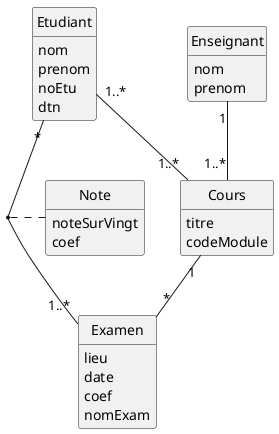 
@startuml TD1.2.1 V2
'--------------------------------
' Parametres pour le dessin
'--------------------------------
hide circle
hide empty members
hide empty methods
'--------------------------------

class Etudiant {
  nom
  prenom
  noEtu
  dtn
}

class Cours {
  titre
  codeModule
}

class Examen {
  lieu
  date
  coef
  nomExam
}

class Enseignant {
  nom
  prenom
}

Etudiant "1..*" -- "1..*" Cours
Cours "1" -- "*" Examen

Etudiant "*" -- "1..*" Examen

Enseignant "1" -- "1..*" Cours

(Etudiant, Examen) . Note

class Note {
  noteSurVingt
  coef
}

@enduml
